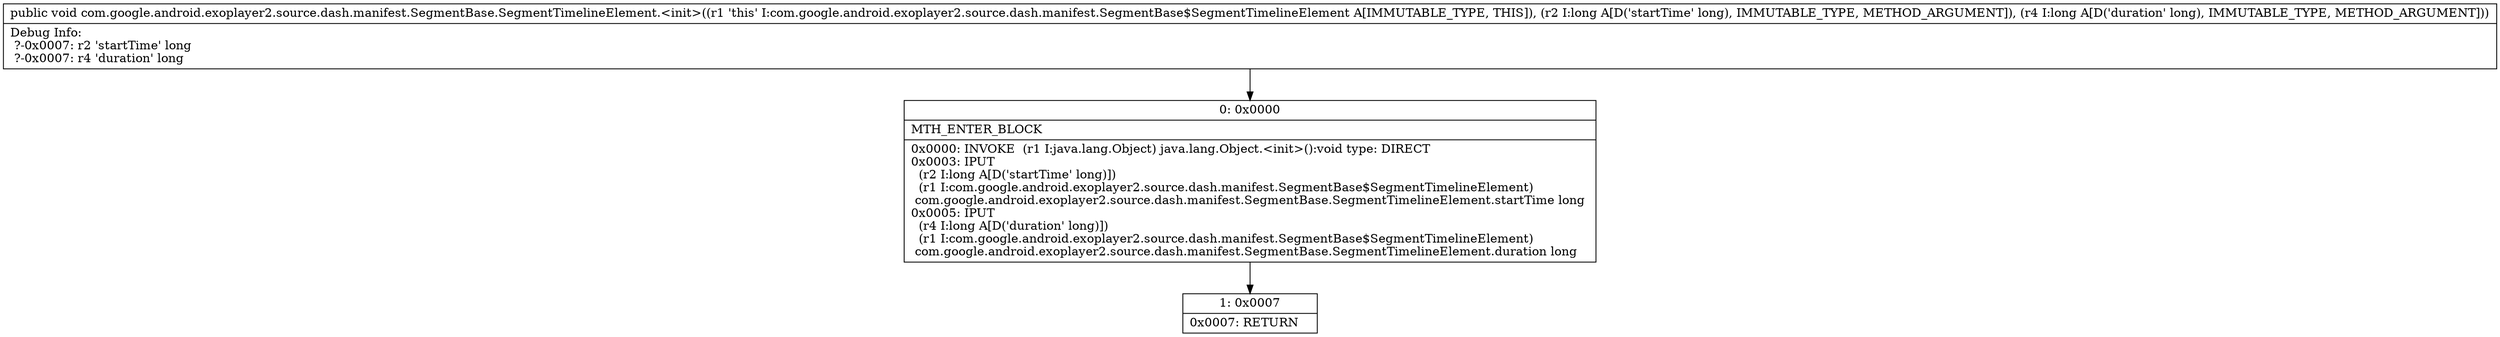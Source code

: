 digraph "CFG forcom.google.android.exoplayer2.source.dash.manifest.SegmentBase.SegmentTimelineElement.\<init\>(JJ)V" {
Node_0 [shape=record,label="{0\:\ 0x0000|MTH_ENTER_BLOCK\l|0x0000: INVOKE  (r1 I:java.lang.Object) java.lang.Object.\<init\>():void type: DIRECT \l0x0003: IPUT  \l  (r2 I:long A[D('startTime' long)])\l  (r1 I:com.google.android.exoplayer2.source.dash.manifest.SegmentBase$SegmentTimelineElement)\l com.google.android.exoplayer2.source.dash.manifest.SegmentBase.SegmentTimelineElement.startTime long \l0x0005: IPUT  \l  (r4 I:long A[D('duration' long)])\l  (r1 I:com.google.android.exoplayer2.source.dash.manifest.SegmentBase$SegmentTimelineElement)\l com.google.android.exoplayer2.source.dash.manifest.SegmentBase.SegmentTimelineElement.duration long \l}"];
Node_1 [shape=record,label="{1\:\ 0x0007|0x0007: RETURN   \l}"];
MethodNode[shape=record,label="{public void com.google.android.exoplayer2.source.dash.manifest.SegmentBase.SegmentTimelineElement.\<init\>((r1 'this' I:com.google.android.exoplayer2.source.dash.manifest.SegmentBase$SegmentTimelineElement A[IMMUTABLE_TYPE, THIS]), (r2 I:long A[D('startTime' long), IMMUTABLE_TYPE, METHOD_ARGUMENT]), (r4 I:long A[D('duration' long), IMMUTABLE_TYPE, METHOD_ARGUMENT]))  | Debug Info:\l  ?\-0x0007: r2 'startTime' long\l  ?\-0x0007: r4 'duration' long\l}"];
MethodNode -> Node_0;
Node_0 -> Node_1;
}

